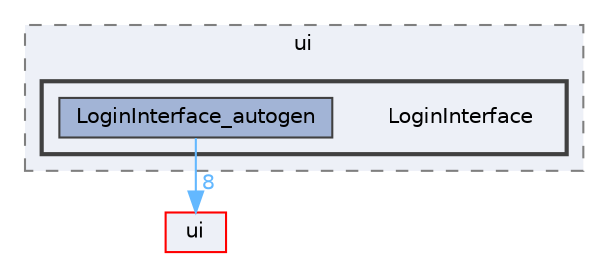 digraph "LoginInterface"
{
 // LATEX_PDF_SIZE
  bgcolor="transparent";
  edge [fontname=Helvetica,fontsize=10,labelfontname=Helvetica,labelfontsize=10];
  node [fontname=Helvetica,fontsize=10,shape=box,height=0.2,width=0.4];
  compound=true
  subgraph clusterdir_dd150961211b8e32f3b46016480280e4 {
    graph [ bgcolor="#edf0f7", pencolor="grey50", label="ui", fontname=Helvetica,fontsize=10 style="filled,dashed", URL="dir_dd150961211b8e32f3b46016480280e4.html",tooltip=""]
  subgraph clusterdir_08e374389ea97c43bfa123e5a9f82d09 {
    graph [ bgcolor="#edf0f7", pencolor="grey25", label="", fontname=Helvetica,fontsize=10 style="filled,bold", URL="dir_08e374389ea97c43bfa123e5a9f82d09.html",tooltip=""]
    dir_08e374389ea97c43bfa123e5a9f82d09 [shape=plaintext, label="LoginInterface"];
  dir_cca6c2c99bfc0601486f765c649f64c9 [label="LoginInterface_autogen", fillcolor="#a2b4d6", color="grey25", style="filled", URL="dir_cca6c2c99bfc0601486f765c649f64c9.html",tooltip=""];
  }
  }
  dir_1788f8309b1a812dcb800a185471cf6c [label="ui", fillcolor="#edf0f7", color="red", style="filled", URL="dir_1788f8309b1a812dcb800a185471cf6c.html",tooltip=""];
  dir_cca6c2c99bfc0601486f765c649f64c9->dir_1788f8309b1a812dcb800a185471cf6c [headlabel="8", labeldistance=1.5 headhref="dir_000197_000351.html" href="dir_000197_000351.html" color="steelblue1" fontcolor="steelblue1"];
}
